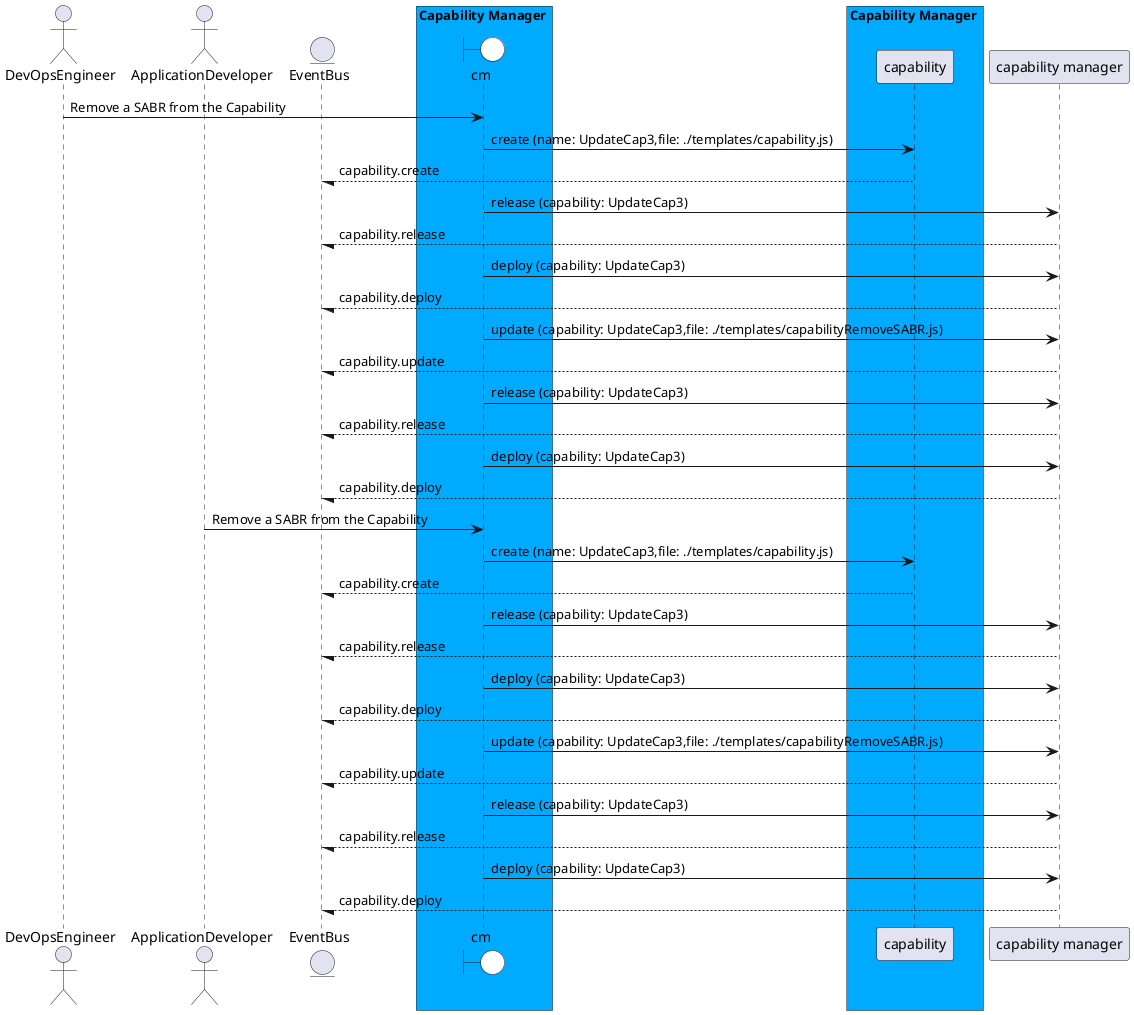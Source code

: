 @startuml

actor "DevOpsEngineer"

actor "ApplicationDeveloper"


entity EventBus

box Capability Manager #00aaff
    boundary cm #white
end box


box Capability Manager #00aaff
            participant capability
    end box


"DevOpsEngineer" -> cm: Remove a SABR from the Capability

    cm -> "capability": create (name: UpdateCap3,file: ./templates/capability.js)

    "capability" --/ EventBus: capability.create

    cm -> "capability manager": release (capability: UpdateCap3)

    "capability manager" --/ EventBus: capability.release

    cm -> "capability manager": deploy (capability: UpdateCap3)

    "capability manager" --/ EventBus: capability.deploy

    cm -> "capability manager": update (capability: UpdateCap3,file: ./templates/capabilityRemoveSABR.js)

    "capability manager" --/ EventBus: capability.update

    cm -> "capability manager": release (capability: UpdateCap3)

    "capability manager" --/ EventBus: capability.release

    cm -> "capability manager": deploy (capability: UpdateCap3)

    "capability manager" --/ EventBus: capability.deploy


"ApplicationDeveloper" -> cm: Remove a SABR from the Capability

    cm -> "capability": create (name: UpdateCap3,file: ./templates/capability.js)

    "capability" --/ EventBus: capability.create

    cm -> "capability manager": release (capability: UpdateCap3)

    "capability manager" --/ EventBus: capability.release

    cm -> "capability manager": deploy (capability: UpdateCap3)

    "capability manager" --/ EventBus: capability.deploy

    cm -> "capability manager": update (capability: UpdateCap3,file: ./templates/capabilityRemoveSABR.js)

    "capability manager" --/ EventBus: capability.update

    cm -> "capability manager": release (capability: UpdateCap3)

    "capability manager" --/ EventBus: capability.release

    cm -> "capability manager": deploy (capability: UpdateCap3)

    "capability manager" --/ EventBus: capability.deploy



@enduml
